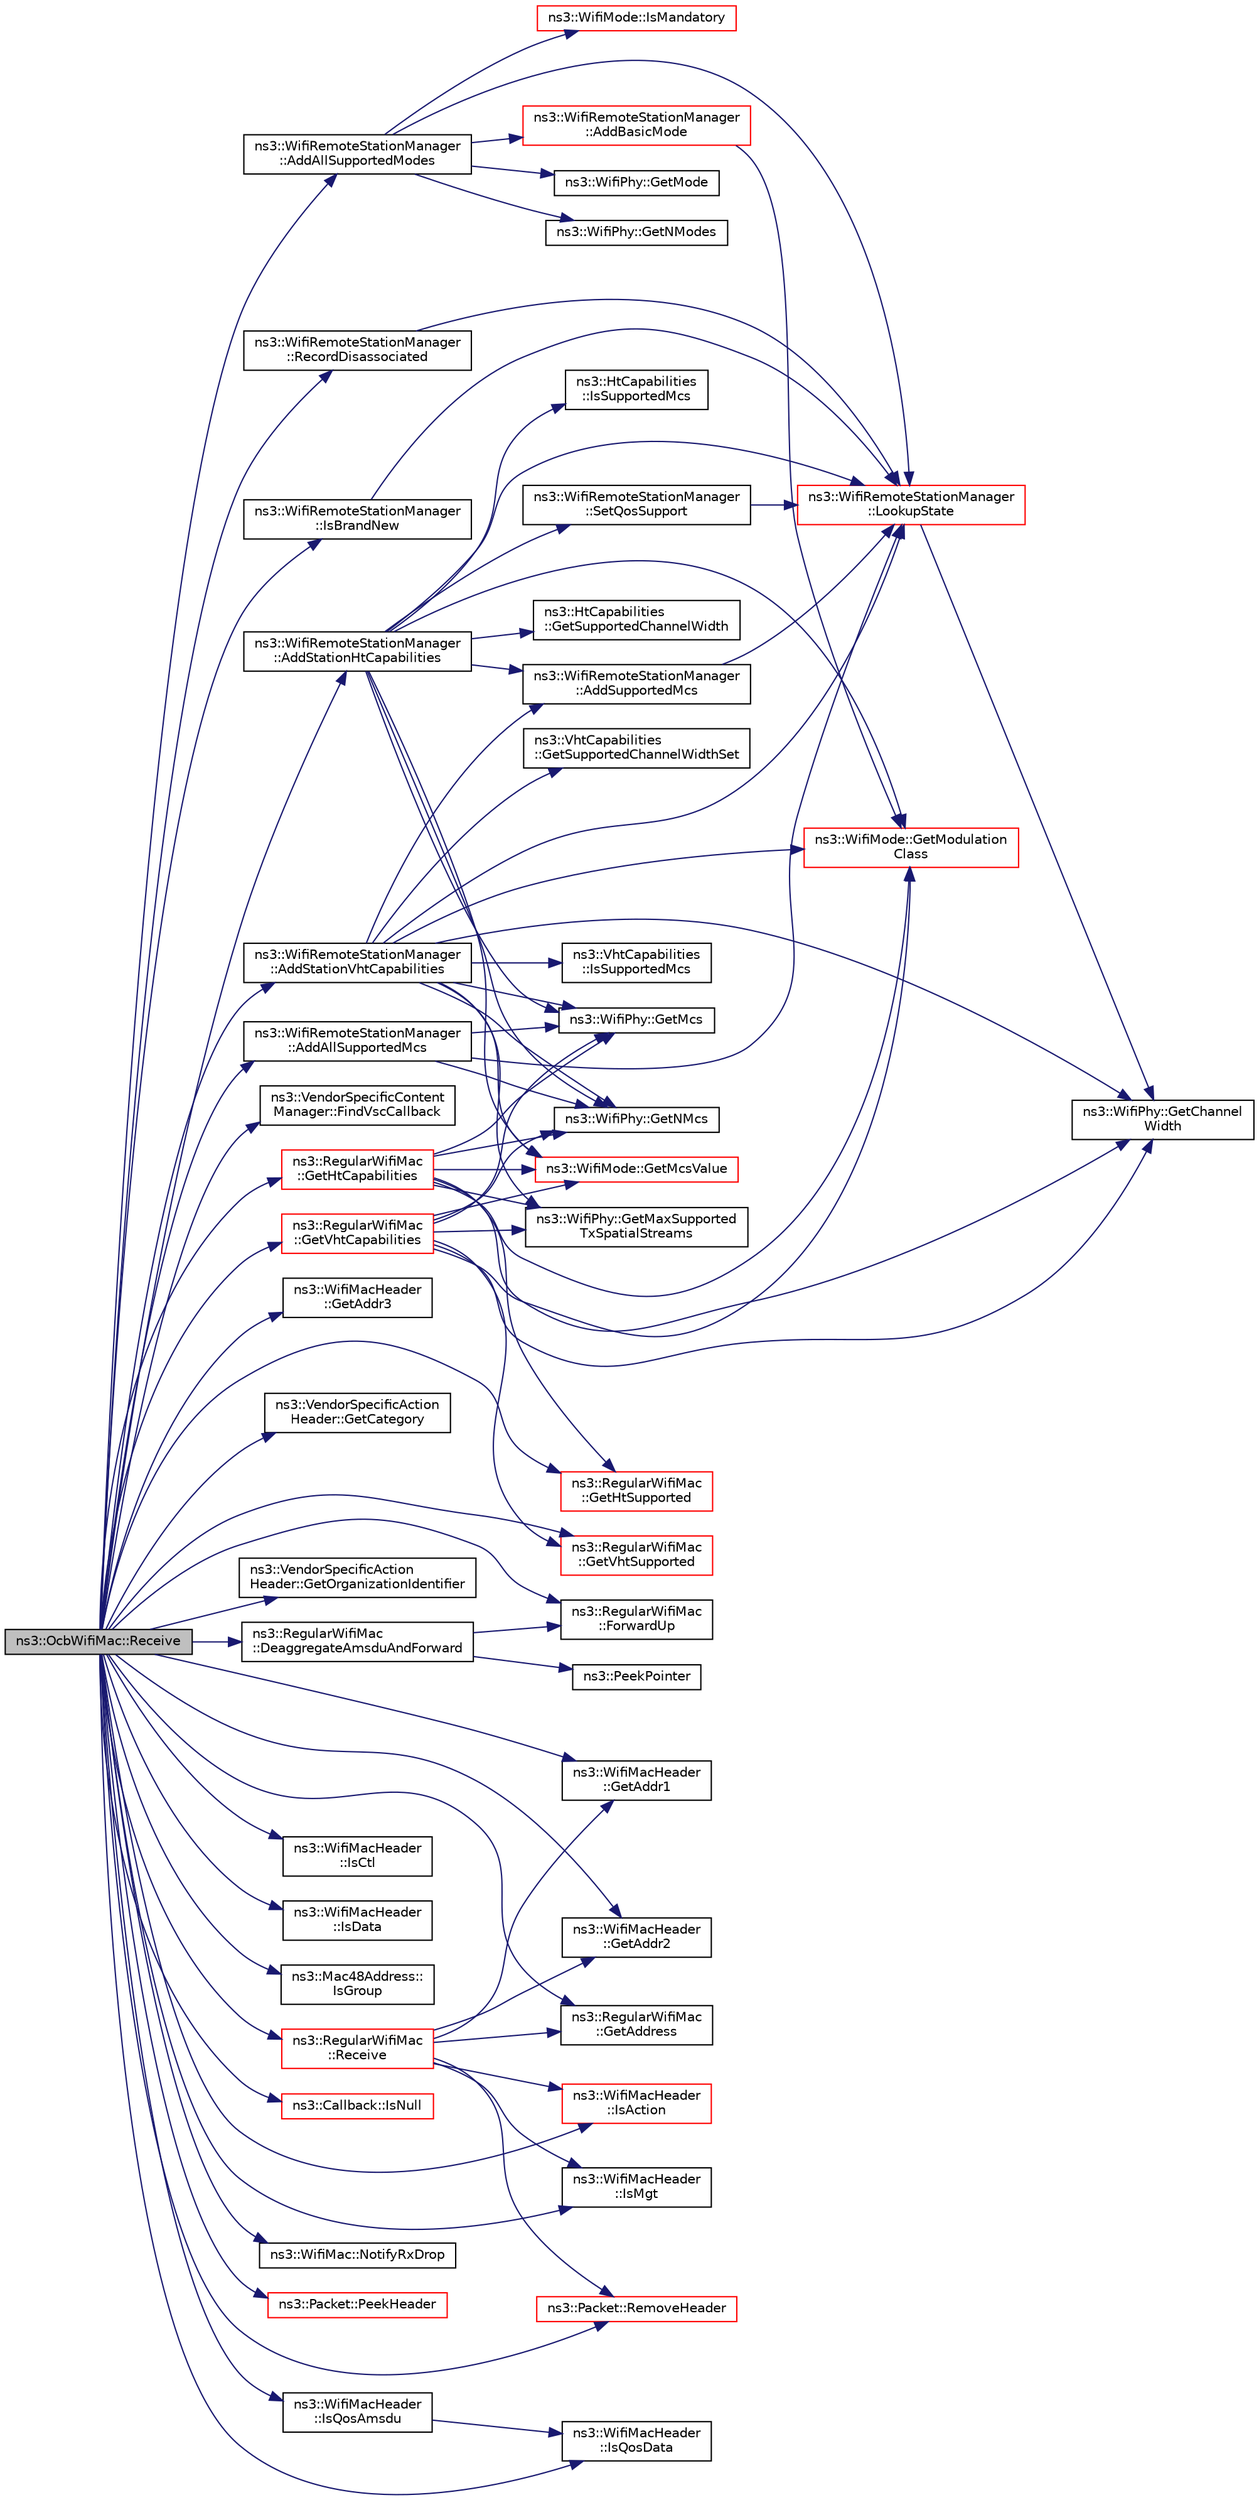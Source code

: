 digraph "ns3::OcbWifiMac::Receive"
{
 // LATEX_PDF_SIZE
  edge [fontname="Helvetica",fontsize="10",labelfontname="Helvetica",labelfontsize="10"];
  node [fontname="Helvetica",fontsize="10",shape=record];
  rankdir="LR";
  Node1 [label="ns3::OcbWifiMac::Receive",height=0.2,width=0.4,color="black", fillcolor="grey75", style="filled", fontcolor="black",tooltip="This method acts as the MacRxMiddle receive callback and is invoked to notify us that a frame has bee..."];
  Node1 -> Node2 [color="midnightblue",fontsize="10",style="solid",fontname="Helvetica"];
  Node2 [label="ns3::WifiRemoteStationManager\l::AddAllSupportedMcs",height=0.2,width=0.4,color="black", fillcolor="white", style="filled",URL="$classns3_1_1_wifi_remote_station_manager.html#a284f2ff0fb0cde5c8b08a3671712de58",tooltip="Invoked in a STA or AP to store all of the MCS supported by a destination which is also supported loc..."];
  Node2 -> Node3 [color="midnightblue",fontsize="10",style="solid",fontname="Helvetica"];
  Node3 [label="ns3::WifiPhy::GetMcs",height=0.2,width=0.4,color="black", fillcolor="white", style="filled",URL="$classns3_1_1_wifi_phy.html#ac5e4ea4c408896451a8ad77e77a88231",tooltip="The WifiPhy::GetMcs() method is used (e.g., by a WifiRemoteStationManager) to determine the set of tr..."];
  Node2 -> Node4 [color="midnightblue",fontsize="10",style="solid",fontname="Helvetica"];
  Node4 [label="ns3::WifiPhy::GetNMcs",height=0.2,width=0.4,color="black", fillcolor="white", style="filled",URL="$classns3_1_1_wifi_phy.html#a6564e0e1e90982b5bb78898449f093e7",tooltip="The WifiPhy::GetNMcs() method is used (e.g., by a WifiRemoteStationManager) to determine the set of t..."];
  Node2 -> Node5 [color="midnightblue",fontsize="10",style="solid",fontname="Helvetica"];
  Node5 [label="ns3::WifiRemoteStationManager\l::LookupState",height=0.2,width=0.4,color="red", fillcolor="white", style="filled",URL="$classns3_1_1_wifi_remote_station_manager.html#a6a5c20f231324799e383594b546ca733",tooltip="Return the state of the station associated with the given address."];
  Node5 -> Node6 [color="midnightblue",fontsize="10",style="solid",fontname="Helvetica"];
  Node6 [label="ns3::WifiPhy::GetChannel\lWidth",height=0.2,width=0.4,color="black", fillcolor="white", style="filled",URL="$classns3_1_1_wifi_phy.html#af55a96fc67e724abd99aeaeab826187f",tooltip=" "];
  Node1 -> Node13 [color="midnightblue",fontsize="10",style="solid",fontname="Helvetica"];
  Node13 [label="ns3::WifiRemoteStationManager\l::AddAllSupportedModes",height=0.2,width=0.4,color="black", fillcolor="white", style="filled",URL="$classns3_1_1_wifi_remote_station_manager.html#a4820bca619f254af7ff3ea2990563dbe",tooltip="Invoked in a STA or AP to store all of the modes supported by a destination which is also supported l..."];
  Node13 -> Node14 [color="midnightblue",fontsize="10",style="solid",fontname="Helvetica"];
  Node14 [label="ns3::WifiRemoteStationManager\l::AddBasicMode",height=0.2,width=0.4,color="red", fillcolor="white", style="filled",URL="$classns3_1_1_wifi_remote_station_manager.html#a169339a6312b10580cb6a940228833f0",tooltip="Invoked in a STA upon association to store the set of rates which belong to the BSSBasicRateSet of th..."];
  Node14 -> Node17 [color="midnightblue",fontsize="10",style="solid",fontname="Helvetica"];
  Node17 [label="ns3::WifiMode::GetModulation\lClass",height=0.2,width=0.4,color="red", fillcolor="white", style="filled",URL="$classns3_1_1_wifi_mode.html#a67e1664cac501221b63a2be307184cc9",tooltip=" "];
  Node13 -> Node21 [color="midnightblue",fontsize="10",style="solid",fontname="Helvetica"];
  Node21 [label="ns3::WifiPhy::GetMode",height=0.2,width=0.4,color="black", fillcolor="white", style="filled",URL="$classns3_1_1_wifi_phy.html#aa1b9ecfcc6436b8882af36500cb0a2ea",tooltip="The WifiPhy::GetNModes() and WifiPhy::GetMode() methods are used (e.g., by a WifiRemoteStationManager..."];
  Node13 -> Node22 [color="midnightblue",fontsize="10",style="solid",fontname="Helvetica"];
  Node22 [label="ns3::WifiPhy::GetNModes",height=0.2,width=0.4,color="black", fillcolor="white", style="filled",URL="$classns3_1_1_wifi_phy.html#a978d3a554116b0654c40fc22e469ceaa",tooltip="The WifiPhy::GetNModes() and WifiPhy::GetMode() methods are used (e.g., by a WifiRemoteStationManager..."];
  Node13 -> Node23 [color="midnightblue",fontsize="10",style="solid",fontname="Helvetica"];
  Node23 [label="ns3::WifiMode::IsMandatory",height=0.2,width=0.4,color="red", fillcolor="white", style="filled",URL="$classns3_1_1_wifi_mode.html#af44627470a1d84ba3af706a7764d5cbb",tooltip=" "];
  Node13 -> Node5 [color="midnightblue",fontsize="10",style="solid",fontname="Helvetica"];
  Node1 -> Node24 [color="midnightblue",fontsize="10",style="solid",fontname="Helvetica"];
  Node24 [label="ns3::WifiRemoteStationManager\l::AddStationHtCapabilities",height=0.2,width=0.4,color="black", fillcolor="white", style="filled",URL="$classns3_1_1_wifi_remote_station_manager.html#adeb2ecc44bc7986e1a65835c8f631af0",tooltip="Records HT capabilities of the remote station."];
  Node24 -> Node25 [color="midnightblue",fontsize="10",style="solid",fontname="Helvetica"];
  Node25 [label="ns3::WifiRemoteStationManager\l::AddSupportedMcs",height=0.2,width=0.4,color="black", fillcolor="white", style="filled",URL="$classns3_1_1_wifi_remote_station_manager.html#a4fd51c027afacdfa7225346d6d88c6b3",tooltip="Record the MCS index supported by the station."];
  Node25 -> Node5 [color="midnightblue",fontsize="10",style="solid",fontname="Helvetica"];
  Node24 -> Node3 [color="midnightblue",fontsize="10",style="solid",fontname="Helvetica"];
  Node24 -> Node26 [color="midnightblue",fontsize="10",style="solid",fontname="Helvetica"];
  Node26 [label="ns3::WifiMode::GetMcsValue",height=0.2,width=0.4,color="red", fillcolor="white", style="filled",URL="$classns3_1_1_wifi_mode.html#a4ba00941b5dbc4903ffecc1a0c841c6c",tooltip=" "];
  Node24 -> Node17 [color="midnightblue",fontsize="10",style="solid",fontname="Helvetica"];
  Node24 -> Node4 [color="midnightblue",fontsize="10",style="solid",fontname="Helvetica"];
  Node24 -> Node27 [color="midnightblue",fontsize="10",style="solid",fontname="Helvetica"];
  Node27 [label="ns3::HtCapabilities\l::GetSupportedChannelWidth",height=0.2,width=0.4,color="black", fillcolor="white", style="filled",URL="$classns3_1_1_ht_capabilities.html#aafd98c809a12a923048b51d0ad002a9c",tooltip="Return the supported channel width."];
  Node24 -> Node28 [color="midnightblue",fontsize="10",style="solid",fontname="Helvetica"];
  Node28 [label="ns3::HtCapabilities\l::IsSupportedMcs",height=0.2,width=0.4,color="black", fillcolor="white", style="filled",URL="$classns3_1_1_ht_capabilities.html#aaefa434ec994cacdc4b01250cb5654b8",tooltip="Return the is MCS supported flag."];
  Node24 -> Node5 [color="midnightblue",fontsize="10",style="solid",fontname="Helvetica"];
  Node24 -> Node29 [color="midnightblue",fontsize="10",style="solid",fontname="Helvetica"];
  Node29 [label="ns3::WifiRemoteStationManager\l::SetQosSupport",height=0.2,width=0.4,color="black", fillcolor="white", style="filled",URL="$classns3_1_1_wifi_remote_station_manager.html#a8146d57b94ed85447d28a3f66e24d45b",tooltip="Records QoS support of the remote station."];
  Node29 -> Node5 [color="midnightblue",fontsize="10",style="solid",fontname="Helvetica"];
  Node1 -> Node30 [color="midnightblue",fontsize="10",style="solid",fontname="Helvetica"];
  Node30 [label="ns3::WifiRemoteStationManager\l::AddStationVhtCapabilities",height=0.2,width=0.4,color="black", fillcolor="white", style="filled",URL="$classns3_1_1_wifi_remote_station_manager.html#a642d8dc6fde5183e9da367ff8e532220",tooltip="Records VHT capabilities of the remote station."];
  Node30 -> Node25 [color="midnightblue",fontsize="10",style="solid",fontname="Helvetica"];
  Node30 -> Node6 [color="midnightblue",fontsize="10",style="solid",fontname="Helvetica"];
  Node30 -> Node31 [color="midnightblue",fontsize="10",style="solid",fontname="Helvetica"];
  Node31 [label="ns3::WifiPhy::GetMaxSupported\lTxSpatialStreams",height=0.2,width=0.4,color="black", fillcolor="white", style="filled",URL="$classns3_1_1_wifi_phy.html#a70e3518202fa778f2a7c07be8e7c8d5f",tooltip=" "];
  Node30 -> Node3 [color="midnightblue",fontsize="10",style="solid",fontname="Helvetica"];
  Node30 -> Node26 [color="midnightblue",fontsize="10",style="solid",fontname="Helvetica"];
  Node30 -> Node17 [color="midnightblue",fontsize="10",style="solid",fontname="Helvetica"];
  Node30 -> Node4 [color="midnightblue",fontsize="10",style="solid",fontname="Helvetica"];
  Node30 -> Node32 [color="midnightblue",fontsize="10",style="solid",fontname="Helvetica"];
  Node32 [label="ns3::VhtCapabilities\l::GetSupportedChannelWidthSet",height=0.2,width=0.4,color="black", fillcolor="white", style="filled",URL="$classns3_1_1_vht_capabilities.html#a1b50ff8dafcfcd69b58fe1522001c58b",tooltip="Get the supported channel width set."];
  Node30 -> Node33 [color="midnightblue",fontsize="10",style="solid",fontname="Helvetica"];
  Node33 [label="ns3::VhtCapabilities\l::IsSupportedMcs",height=0.2,width=0.4,color="black", fillcolor="white", style="filled",URL="$classns3_1_1_vht_capabilities.html#a0cae951947617d671a58fcf74bbd0081",tooltip="Get the is MCS supported."];
  Node30 -> Node5 [color="midnightblue",fontsize="10",style="solid",fontname="Helvetica"];
  Node1 -> Node34 [color="midnightblue",fontsize="10",style="solid",fontname="Helvetica"];
  Node34 [label="ns3::RegularWifiMac\l::DeaggregateAmsduAndForward",height=0.2,width=0.4,color="black", fillcolor="white", style="filled",URL="$classns3_1_1_regular_wifi_mac.html#ab8626dd7357b5399b4b7c17998ab6b57",tooltip="This method can be called to de-aggregate an A-MSDU and forward the constituent packets up the stack."];
  Node34 -> Node35 [color="midnightblue",fontsize="10",style="solid",fontname="Helvetica"];
  Node35 [label="ns3::RegularWifiMac\l::ForwardUp",height=0.2,width=0.4,color="black", fillcolor="white", style="filled",URL="$classns3_1_1_regular_wifi_mac.html#aee6bc423d8f5227e3bf96e9e6a58ca76",tooltip="Forward the packet up to the device."];
  Node34 -> Node36 [color="midnightblue",fontsize="10",style="solid",fontname="Helvetica"];
  Node36 [label="ns3::PeekPointer",height=0.2,width=0.4,color="black", fillcolor="white", style="filled",URL="$namespacens3.html#af2a7557fe9afdd98d8f6f8f6e412cf5a",tooltip=" "];
  Node1 -> Node37 [color="midnightblue",fontsize="10",style="solid",fontname="Helvetica"];
  Node37 [label="ns3::VendorSpecificContent\lManager::FindVscCallback",height=0.2,width=0.4,color="black", fillcolor="white", style="filled",URL="$classns3_1_1_vendor_specific_content_manager.html#a827f6989ad72041a9e126a144a002e54",tooltip=" "];
  Node1 -> Node35 [color="midnightblue",fontsize="10",style="solid",fontname="Helvetica"];
  Node1 -> Node38 [color="midnightblue",fontsize="10",style="solid",fontname="Helvetica"];
  Node38 [label="ns3::WifiMacHeader\l::GetAddr1",height=0.2,width=0.4,color="black", fillcolor="white", style="filled",URL="$classns3_1_1_wifi_mac_header.html#aa1c4acbda4ace9f7a920c97d71bdd097",tooltip="Return the address in the Address 1 field."];
  Node1 -> Node39 [color="midnightblue",fontsize="10",style="solid",fontname="Helvetica"];
  Node39 [label="ns3::WifiMacHeader\l::GetAddr2",height=0.2,width=0.4,color="black", fillcolor="white", style="filled",URL="$classns3_1_1_wifi_mac_header.html#a5d32ca3e3a34f1185df86927d4346430",tooltip="Return the address in the Address 2 field."];
  Node1 -> Node40 [color="midnightblue",fontsize="10",style="solid",fontname="Helvetica"];
  Node40 [label="ns3::WifiMacHeader\l::GetAddr3",height=0.2,width=0.4,color="black", fillcolor="white", style="filled",URL="$classns3_1_1_wifi_mac_header.html#a03391604609ee43e1a4dbc8a2b04fd00",tooltip="Return the address in the Address 3 field."];
  Node1 -> Node41 [color="midnightblue",fontsize="10",style="solid",fontname="Helvetica"];
  Node41 [label="ns3::RegularWifiMac\l::GetAddress",height=0.2,width=0.4,color="black", fillcolor="white", style="filled",URL="$classns3_1_1_regular_wifi_mac.html#aec7ede7cc93b6ec04d447b1649ab27e8",tooltip=" "];
  Node1 -> Node42 [color="midnightblue",fontsize="10",style="solid",fontname="Helvetica"];
  Node42 [label="ns3::VendorSpecificAction\lHeader::GetCategory",height=0.2,width=0.4,color="black", fillcolor="white", style="filled",URL="$classns3_1_1_vendor_specific_action_header.html#a403efce913f73f82a35933ce34d46ed9",tooltip="the category field shall be CATEGORY_OF_VSA"];
  Node1 -> Node43 [color="midnightblue",fontsize="10",style="solid",fontname="Helvetica"];
  Node43 [label="ns3::RegularWifiMac\l::GetHtCapabilities",height=0.2,width=0.4,color="red", fillcolor="white", style="filled",URL="$classns3_1_1_regular_wifi_mac.html#ad51001e4ea7ef05fb584002b158a4e3e",tooltip="Return the HT capabilities of the device."];
  Node43 -> Node6 [color="midnightblue",fontsize="10",style="solid",fontname="Helvetica"];
  Node43 -> Node51 [color="midnightblue",fontsize="10",style="solid",fontname="Helvetica"];
  Node51 [label="ns3::RegularWifiMac\l::GetHtSupported",height=0.2,width=0.4,color="red", fillcolor="white", style="filled",URL="$classns3_1_1_regular_wifi_mac.html#a9b3ffa51f38fbdb175b811dddb83b90e",tooltip="Return whether the device supports HT."];
  Node43 -> Node31 [color="midnightblue",fontsize="10",style="solid",fontname="Helvetica"];
  Node43 -> Node3 [color="midnightblue",fontsize="10",style="solid",fontname="Helvetica"];
  Node43 -> Node26 [color="midnightblue",fontsize="10",style="solid",fontname="Helvetica"];
  Node43 -> Node17 [color="midnightblue",fontsize="10",style="solid",fontname="Helvetica"];
  Node43 -> Node4 [color="midnightblue",fontsize="10",style="solid",fontname="Helvetica"];
  Node1 -> Node51 [color="midnightblue",fontsize="10",style="solid",fontname="Helvetica"];
  Node1 -> Node67 [color="midnightblue",fontsize="10",style="solid",fontname="Helvetica"];
  Node67 [label="ns3::VendorSpecificAction\lHeader::GetOrganizationIdentifier",height=0.2,width=0.4,color="black", fillcolor="white", style="filled",URL="$classns3_1_1_vendor_specific_action_header.html#aa225959597b402ed64117caa0d82a95d",tooltip=" "];
  Node1 -> Node68 [color="midnightblue",fontsize="10",style="solid",fontname="Helvetica"];
  Node68 [label="ns3::RegularWifiMac\l::GetVhtCapabilities",height=0.2,width=0.4,color="red", fillcolor="white", style="filled",URL="$classns3_1_1_regular_wifi_mac.html#a016a83d8f0d89790ac9c177fa2d6751e",tooltip="Return the VHT capabilities of the device."];
  Node68 -> Node6 [color="midnightblue",fontsize="10",style="solid",fontname="Helvetica"];
  Node68 -> Node31 [color="midnightblue",fontsize="10",style="solid",fontname="Helvetica"];
  Node68 -> Node3 [color="midnightblue",fontsize="10",style="solid",fontname="Helvetica"];
  Node68 -> Node26 [color="midnightblue",fontsize="10",style="solid",fontname="Helvetica"];
  Node68 -> Node17 [color="midnightblue",fontsize="10",style="solid",fontname="Helvetica"];
  Node68 -> Node4 [color="midnightblue",fontsize="10",style="solid",fontname="Helvetica"];
  Node68 -> Node72 [color="midnightblue",fontsize="10",style="solid",fontname="Helvetica"];
  Node72 [label="ns3::RegularWifiMac\l::GetVhtSupported",height=0.2,width=0.4,color="red", fillcolor="white", style="filled",URL="$classns3_1_1_regular_wifi_mac.html#aec05eb1ee6425e02651bab0cffc4b60a",tooltip="Return whether the device supports VHT."];
  Node1 -> Node72 [color="midnightblue",fontsize="10",style="solid",fontname="Helvetica"];
  Node1 -> Node86 [color="midnightblue",fontsize="10",style="solid",fontname="Helvetica"];
  Node86 [label="ns3::WifiMacHeader\l::IsAction",height=0.2,width=0.4,color="red", fillcolor="white", style="filled",URL="$classns3_1_1_wifi_mac_header.html#a940491cedf184f20c615215d7b15746a",tooltip="Return true if the header is an Action header."];
  Node1 -> Node88 [color="midnightblue",fontsize="10",style="solid",fontname="Helvetica"];
  Node88 [label="ns3::WifiRemoteStationManager\l::IsBrandNew",height=0.2,width=0.4,color="black", fillcolor="white", style="filled",URL="$classns3_1_1_wifi_remote_station_manager.html#a30badbd2880707a2f4a25ee45f464045",tooltip="Return whether the station state is brand new."];
  Node88 -> Node5 [color="midnightblue",fontsize="10",style="solid",fontname="Helvetica"];
  Node1 -> Node89 [color="midnightblue",fontsize="10",style="solid",fontname="Helvetica"];
  Node89 [label="ns3::WifiMacHeader\l::IsCtl",height=0.2,width=0.4,color="black", fillcolor="white", style="filled",URL="$classns3_1_1_wifi_mac_header.html#a035659d44f96e937bedc7a99fdadfb79",tooltip="Return true if the Type is Control."];
  Node1 -> Node90 [color="midnightblue",fontsize="10",style="solid",fontname="Helvetica"];
  Node90 [label="ns3::WifiMacHeader\l::IsData",height=0.2,width=0.4,color="black", fillcolor="white", style="filled",URL="$classns3_1_1_wifi_mac_header.html#ab7141548a921f63a084720b3b022de79",tooltip="Return true if the Type is DATA."];
  Node1 -> Node91 [color="midnightblue",fontsize="10",style="solid",fontname="Helvetica"];
  Node91 [label="ns3::Mac48Address::\lIsGroup",height=0.2,width=0.4,color="black", fillcolor="white", style="filled",URL="$classns3_1_1_mac48_address.html#a56fbd59ebf507db02609a1e77c7c4656",tooltip=" "];
  Node1 -> Node92 [color="midnightblue",fontsize="10",style="solid",fontname="Helvetica"];
  Node92 [label="ns3::WifiMacHeader\l::IsMgt",height=0.2,width=0.4,color="black", fillcolor="white", style="filled",URL="$classns3_1_1_wifi_mac_header.html#a9e27e439b0ef655ac9598f45218364bd",tooltip="Return true if the Type is Management."];
  Node1 -> Node93 [color="midnightblue",fontsize="10",style="solid",fontname="Helvetica"];
  Node93 [label="ns3::Callback::IsNull",height=0.2,width=0.4,color="red", fillcolor="white", style="filled",URL="$classns3_1_1_callback.html#a42eb007ca42c35b96daa497d6d42d5f2",tooltip="Check for null implementation."];
  Node1 -> Node95 [color="midnightblue",fontsize="10",style="solid",fontname="Helvetica"];
  Node95 [label="ns3::WifiMacHeader\l::IsQosAmsdu",height=0.2,width=0.4,color="black", fillcolor="white", style="filled",URL="$classns3_1_1_wifi_mac_header.html#ae6e1fce7009829698e0da7205a90cec8",tooltip="Check if the A-MSDU present bit is set in the QoS control field."];
  Node95 -> Node96 [color="midnightblue",fontsize="10",style="solid",fontname="Helvetica"];
  Node96 [label="ns3::WifiMacHeader\l::IsQosData",height=0.2,width=0.4,color="black", fillcolor="white", style="filled",URL="$classns3_1_1_wifi_mac_header.html#a368b97ef91b953af76794112fd3681c2",tooltip="Return true if the Type is DATA and Subtype is one of the possible values for QoS Data."];
  Node1 -> Node96 [color="midnightblue",fontsize="10",style="solid",fontname="Helvetica"];
  Node1 -> Node97 [color="midnightblue",fontsize="10",style="solid",fontname="Helvetica"];
  Node97 [label="ns3::WifiMac::NotifyRxDrop",height=0.2,width=0.4,color="black", fillcolor="white", style="filled",URL="$classns3_1_1_wifi_mac.html#acc2ef3079b2a6ac4fb3838608e5e1ed4",tooltip=" "];
  Node1 -> Node98 [color="midnightblue",fontsize="10",style="solid",fontname="Helvetica"];
  Node98 [label="ns3::Packet::PeekHeader",height=0.2,width=0.4,color="red", fillcolor="white", style="filled",URL="$classns3_1_1_packet.html#acc152757db7d44974640b089335b7003",tooltip="Deserialize but does not remove the header from the internal buffer."];
  Node1 -> Node107 [color="midnightblue",fontsize="10",style="solid",fontname="Helvetica"];
  Node107 [label="ns3::RegularWifiMac\l::Receive",height=0.2,width=0.4,color="red", fillcolor="white", style="filled",URL="$classns3_1_1_regular_wifi_mac.html#a9c308b2371936d72302e0d15bd2ec6ae",tooltip="This method acts as the MacRxMiddle receive callback and is invoked to notify us that a frame has bee..."];
  Node107 -> Node38 [color="midnightblue",fontsize="10",style="solid",fontname="Helvetica"];
  Node107 -> Node39 [color="midnightblue",fontsize="10",style="solid",fontname="Helvetica"];
  Node107 -> Node41 [color="midnightblue",fontsize="10",style="solid",fontname="Helvetica"];
  Node107 -> Node86 [color="midnightblue",fontsize="10",style="solid",fontname="Helvetica"];
  Node107 -> Node92 [color="midnightblue",fontsize="10",style="solid",fontname="Helvetica"];
  Node107 -> Node114 [color="midnightblue",fontsize="10",style="solid",fontname="Helvetica"];
  Node114 [label="ns3::Packet::RemoveHeader",height=0.2,width=0.4,color="red", fillcolor="white", style="filled",URL="$classns3_1_1_packet.html#a0961eccf975d75f902d40956c93ba63e",tooltip="Deserialize and remove the header from the internal buffer."];
  Node1 -> Node178 [color="midnightblue",fontsize="10",style="solid",fontname="Helvetica"];
  Node178 [label="ns3::WifiRemoteStationManager\l::RecordDisassociated",height=0.2,width=0.4,color="black", fillcolor="white", style="filled",URL="$classns3_1_1_wifi_remote_station_manager.html#abcb92c63342aed2603c1dfb131e0fe8a",tooltip="Records that the STA was disassociated."];
  Node178 -> Node5 [color="midnightblue",fontsize="10",style="solid",fontname="Helvetica"];
  Node1 -> Node114 [color="midnightblue",fontsize="10",style="solid",fontname="Helvetica"];
}
